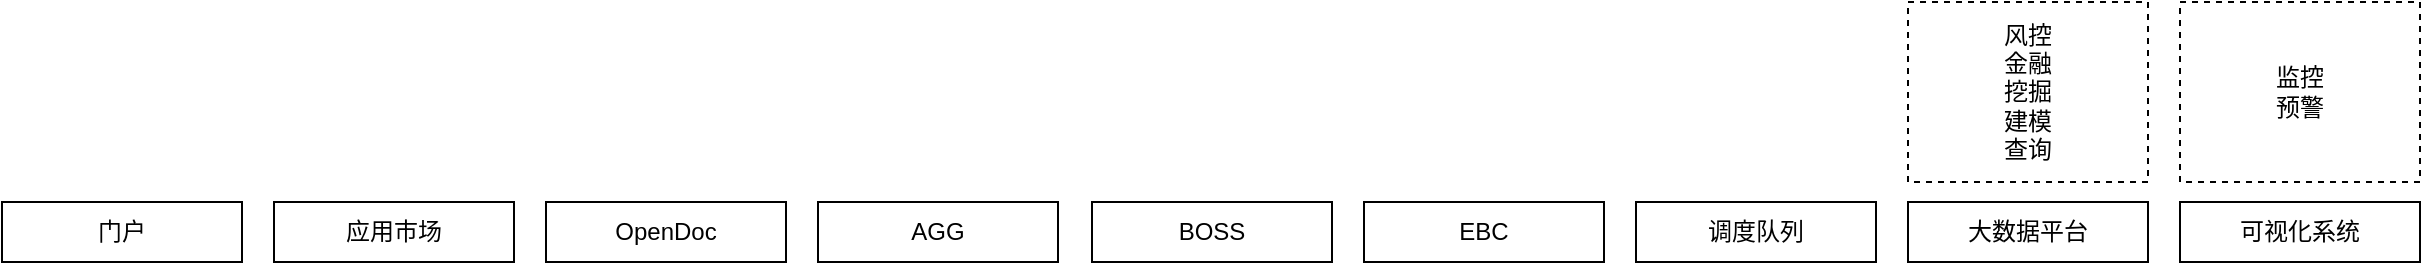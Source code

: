 <mxfile version="16.5.3" type="github">
  <diagram id="OSP3-zvOweL5_SzKogOt" name="第 1 页">
    <mxGraphModel dx="1221" dy="681" grid="1" gridSize="10" guides="1" tooltips="1" connect="1" arrows="1" fold="1" page="1" pageScale="1" pageWidth="827" pageHeight="1169" math="0" shadow="0">
      <root>
        <mxCell id="0" />
        <mxCell id="1" parent="0" />
        <mxCell id="V9ja9C6b1R4F-isLnQs--1" value="门户" style="rounded=0;whiteSpace=wrap;html=1;" vertex="1" parent="1">
          <mxGeometry x="40" y="130" width="120" height="30" as="geometry" />
        </mxCell>
        <mxCell id="V9ja9C6b1R4F-isLnQs--2" value="应用市场" style="rounded=0;whiteSpace=wrap;html=1;" vertex="1" parent="1">
          <mxGeometry x="176" y="130" width="120" height="30" as="geometry" />
        </mxCell>
        <mxCell id="V9ja9C6b1R4F-isLnQs--3" value="OpenDoc" style="rounded=0;whiteSpace=wrap;html=1;" vertex="1" parent="1">
          <mxGeometry x="312" y="130" width="120" height="30" as="geometry" />
        </mxCell>
        <mxCell id="V9ja9C6b1R4F-isLnQs--4" value="AGG" style="rounded=0;whiteSpace=wrap;html=1;" vertex="1" parent="1">
          <mxGeometry x="448" y="130" width="120" height="30" as="geometry" />
        </mxCell>
        <mxCell id="V9ja9C6b1R4F-isLnQs--5" value="可视化系统" style="rounded=0;whiteSpace=wrap;html=1;" vertex="1" parent="1">
          <mxGeometry x="1129" y="130" width="120" height="30" as="geometry" />
        </mxCell>
        <mxCell id="V9ja9C6b1R4F-isLnQs--6" value="BOSS" style="rounded=0;whiteSpace=wrap;html=1;" vertex="1" parent="1">
          <mxGeometry x="585" y="130" width="120" height="30" as="geometry" />
        </mxCell>
        <mxCell id="V9ja9C6b1R4F-isLnQs--7" value="调度队列" style="rounded=0;whiteSpace=wrap;html=1;" vertex="1" parent="1">
          <mxGeometry x="857" y="130" width="120" height="30" as="geometry" />
        </mxCell>
        <mxCell id="V9ja9C6b1R4F-isLnQs--8" value="大数据平台" style="rounded=0;whiteSpace=wrap;html=1;" vertex="1" parent="1">
          <mxGeometry x="993" y="130" width="120" height="30" as="geometry" />
        </mxCell>
        <mxCell id="V9ja9C6b1R4F-isLnQs--9" value="EBC" style="rounded=0;whiteSpace=wrap;html=1;" vertex="1" parent="1">
          <mxGeometry x="721" y="130" width="120" height="30" as="geometry" />
        </mxCell>
        <mxCell id="V9ja9C6b1R4F-isLnQs--13" value="风控&lt;br&gt;金融&lt;br&gt;挖掘&lt;br&gt;建模&lt;br&gt;查询" style="rounded=0;whiteSpace=wrap;html=1;dashed=1;" vertex="1" parent="1">
          <mxGeometry x="993" y="30" width="120" height="90" as="geometry" />
        </mxCell>
        <mxCell id="V9ja9C6b1R4F-isLnQs--14" value="监控&lt;br&gt;预警" style="rounded=0;whiteSpace=wrap;html=1;dashed=1;" vertex="1" parent="1">
          <mxGeometry x="1129" y="30" width="120" height="90" as="geometry" />
        </mxCell>
      </root>
    </mxGraphModel>
  </diagram>
</mxfile>
